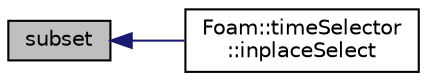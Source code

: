 digraph "subset"
{
  bgcolor="transparent";
  edge [fontname="Helvetica",fontsize="10",labelfontname="Helvetica",labelfontsize="10"];
  node [fontname="Helvetica",fontsize="10",shape=record];
  rankdir="LR";
  Node1 [label="subset",height=0.2,width=0.4,color="black", fillcolor="grey75", style="filled" fontcolor="black"];
  Node1 -> Node2 [dir="back",color="midnightblue",fontsize="10",style="solid",fontname="Helvetica"];
  Node2 [label="Foam::timeSelector\l::inplaceSelect",height=0.2,width=0.4,color="black",URL="$classFoam_1_1timeSelector.html#a13082b3ec70d524116363b5f2bb787df",tooltip="Select a list of Time values that are within the ranges. "];
}
